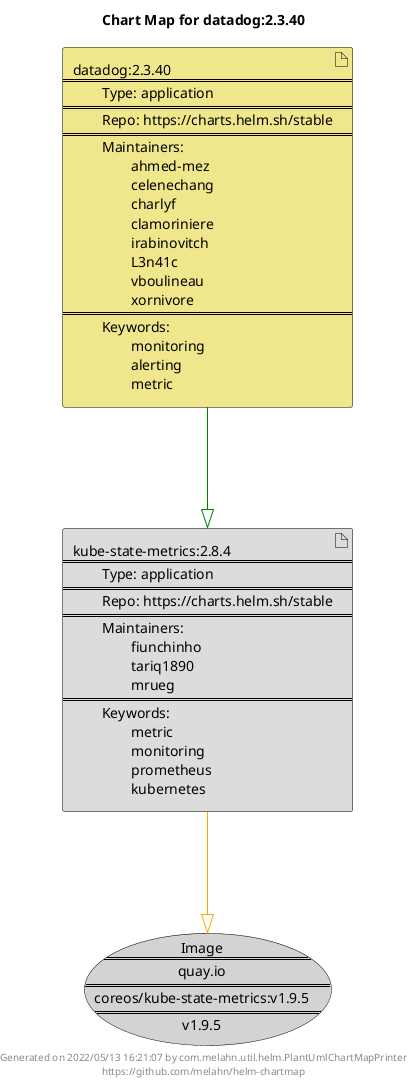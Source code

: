 @startuml
skinparam linetype ortho
skinparam backgroundColor white
skinparam usecaseBorderColor black
skinparam usecaseArrowColor LightSlateGray
skinparam artifactBorderColor black
skinparam artifactArrowColor LightSlateGray

title Chart Map for datadog:2.3.40

'There are 2 referenced Helm Charts
artifact "kube-state-metrics:2.8.4\n====\n\tType: application\n====\n\tRepo: https://charts.helm.sh/stable\n====\n\tMaintainers: \n\t\tfiunchinho\n\t\ttariq1890\n\t\tmrueg\n====\n\tKeywords: \n\t\tmetric\n\t\tmonitoring\n\t\tprometheus\n\t\tkubernetes" as kube_state_metrics_2_8_4 #Gainsboro
artifact "datadog:2.3.40\n====\n\tType: application\n====\n\tRepo: https://charts.helm.sh/stable\n====\n\tMaintainers: \n\t\tahmed-mez\n\t\tcelenechang\n\t\tcharlyf\n\t\tclamoriniere\n\t\tirabinovitch\n\t\tL3n41c\n\t\tvboulineau\n\t\txornivore\n====\n\tKeywords: \n\t\tmonitoring\n\t\talerting\n\t\tmetric" as datadog_2_3_40 #Khaki

'There is one referenced Docker Image
usecase "Image\n====\nquay.io\n====\ncoreos/kube-state-metrics:v1.9.5\n====\nv1.9.5" as quay_io_coreos_kube_state_metrics_v1_9_5 #LightGrey

'Chart Dependencies
datadog_2_3_40--[#green]-|>kube_state_metrics_2_8_4
kube_state_metrics_2_8_4--[#orange]-|>quay_io_coreos_kube_state_metrics_v1_9_5

center footer Generated on 2022/05/13 16:21:07 by com.melahn.util.helm.PlantUmlChartMapPrinter\nhttps://github.com/melahn/helm-chartmap
@enduml
